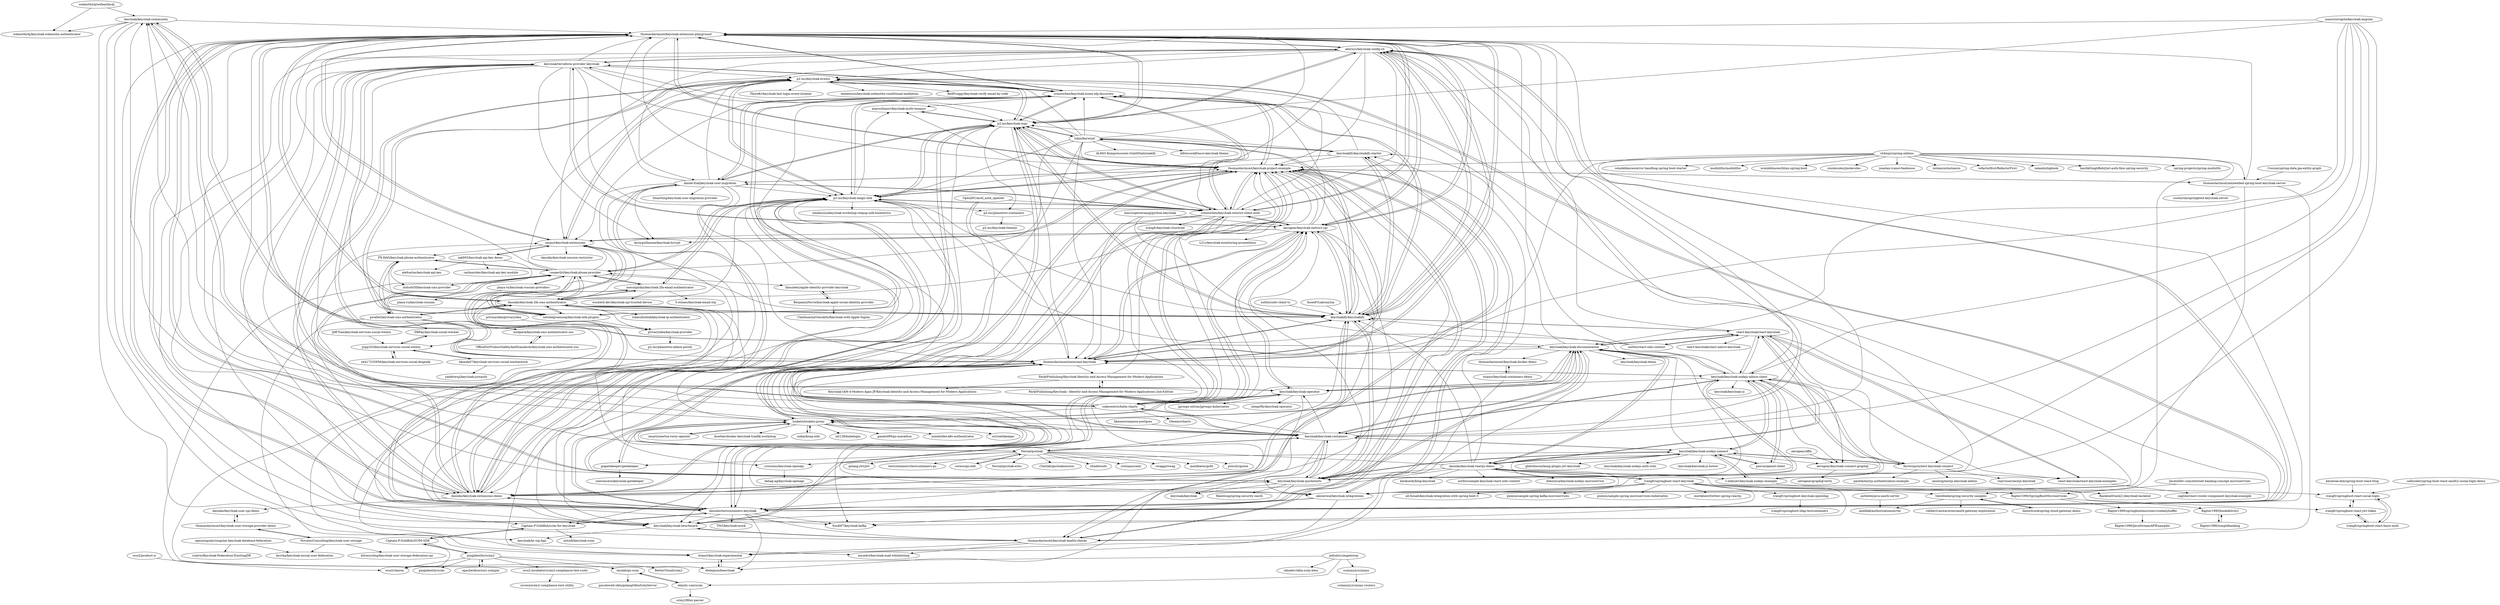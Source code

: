 digraph G {
"webauthn4j/webauthn4j" -> "webauthn4j/keycloak-webauthn-authenticator" ["e"=1]
"webauthn4j/webauthn4j" -> "keycloak/keycloak-community" ["e"=1]
"wso2/product-is" -> "wso2/charon" ["e"=1]
"keycloak/terraform-provider-keycloak" -> "adorsys/keycloak-config-cli"
"keycloak/terraform-provider-keycloak" -> "aerogear/keycloak-metrics-spi"
"keycloak/terraform-provider-keycloak" -> "sventorben/keycloak-home-idp-discovery"
"keycloak/terraform-provider-keycloak" -> "thomasdarimont/keycloak-extension-playground"
"keycloak/terraform-provider-keycloak" -> "keycloak/keycloak-benchmark"
"keycloak/terraform-provider-keycloak" -> "thomasdarimont/keycloak-project-example"
"keycloak/terraform-provider-keycloak" -> "thomasdarimont/awesome-keycloak"
"keycloak/terraform-provider-keycloak" -> "keycloakify/keycloakify"
"keycloak/terraform-provider-keycloak" -> "codecentric/helm-charts"
"keycloak/terraform-provider-keycloak" -> "leroyguillaume/keycloak-bcrypt"
"keycloak/terraform-provider-keycloak" -> "sventorben/keycloak-restrict-client-auth"
"keycloak/terraform-provider-keycloak" -> "dasniko/testcontainers-keycloak"
"keycloak/terraform-provider-keycloak" -> "keycloak/keycloak-operator"
"keycloak/terraform-provider-keycloak" -> "p2-inc/keycloak-orgs"
"keycloak/terraform-provider-keycloak" -> "p2-inc/keycloak-events"
"playa-ru/keycloak-russian-providers" -> "cooperlyt/keycloak-phone-provider"
"playa-ru/keycloak-russian-providers" -> "playa-ru/keycloak-russian"
"codecentric/helm-charts" -> "keycloak/keycloak-operator"
"codecentric/helm-charts" -> "aerogear/keycloak-metrics-spi"
"codecentric/helm-charts" -> "keycloak/terraform-provider-keycloak"
"codecentric/helm-charts" -> "thomasdarimont/keycloak-extension-playground"
"codecentric/helm-charts" -> "thomasdarimont/keycloak-project-example"
"codecentric/helm-charts" -> "keycloak/keycloak-containers"
"codecentric/helm-charts" -> "thomasdarimont/awesome-keycloak"
"codecentric/helm-charts" -> "Oteemo/charts" ["e"=1]
"codecentric/helm-charts" -> "sventorben/keycloak-home-idp-discovery"
"codecentric/helm-charts" -> "keycloak/keycloak-documentation"
"codecentric/helm-charts" -> "adorsys/keycloak-config-cli"
"codecentric/helm-charts" -> "louketo/louketo-proxy"
"benwilcock/spring-cloud-gateway-demo" -> "timtebeek/spring-security-samples" ["e"=1]
"aerogear/keycloak-metrics-spi" -> "thomasdarimont/keycloak-health-checks"
"aerogear/keycloak-metrics-spi" -> "adorsys/keycloak-config-cli"
"aerogear/keycloak-metrics-spi" -> "thomasdarimont/keycloak-extension-playground"
"aerogear/keycloak-metrics-spi" -> "keycloak/terraform-provider-keycloak"
"aerogear/keycloak-metrics-spi" -> "thomasdarimont/awesome-keycloak"
"aerogear/keycloak-metrics-spi" -> "codecentric/helm-charts"
"aerogear/keycloak-metrics-spi" -> "thomasdarimont/keycloak-project-example"
"aerogear/keycloak-metrics-spi" -> "keycloak/keycloak-operator"
"aerogear/keycloak-metrics-spi" -> "leroyguillaume/keycloak-bcrypt"
"aerogear/keycloak-metrics-spi" -> "keycloakify/keycloakify"
"aerogear/keycloak-metrics-spi" -> "dasniko/testcontainers-keycloak"
"aerogear/keycloak-metrics-spi" -> "sventorben/keycloak-home-idp-discovery"
"aerogear/keycloak-metrics-spi" -> "sventorben/keycloak-restrict-client-auth"
"aerogear/keycloak-metrics-spi" -> "L21s/keycloak-monitoring-prometheus"
"aerogear/keycloak-metrics-spi" -> "zonaut/keycloak-extensions"
"marcospereirampj/python-keycloak" -> "keycloakify/keycloakify" ["e"=1]
"marcospereirampj/python-keycloak" -> "thomasdarimont/awesome-keycloak" ["e"=1]
"marcospereirampj/python-keycloak" -> "aerogear/keycloak-metrics-spi" ["e"=1]
"OfficeForProductSafetyAndStandards/keycloak-sms-authenticator-sns" -> "nickpack/keycloak-sms-authenticator-sns"
"ivangfr/springboot-react-keycloak" -> "ivangfr/springboot-react-social-login"
"ivangfr/springboot-react-keycloak" -> "ivangfr/springboot-react-jwt-token"
"ivangfr/springboot-react-keycloak" -> "ivangfr/springboot-keycloak-openldap"
"ivangfr/springboot-react-keycloak" -> "Rapter1990/SpringBootMicroservices"
"ivangfr/springboot-react-keycloak" -> "akoserwal/keycloak-integrations"
"ivangfr/springboot-react-keycloak" -> "timtebeek/spring-security-samples"
"ivangfr/springboot-react-keycloak" -> "ali-bouali/keycloak-integration-with-spring-boot-3"
"ivangfr/springboot-react-keycloak" -> "piomin/sample-spring-kafka-microservices" ["e"=1]
"ivangfr/springboot-react-keycloak" -> "SnuK87/keycloak-kafka"
"ivangfr/springboot-react-keycloak" -> "dasniko/keycloak-reactjs-demo"
"ivangfr/springboot-react-keycloak" -> "piomin/sample-spring-microservices-kubernetes" ["e"=1]
"ivangfr/springboot-react-keycloak" -> "merikbest/twitter-spring-reactjs" ["e"=1]
"ivangfr/springboot-keycloak-openldap" -> "ivangfr/springboot-ldap-testcontainers"
"keycloak/keycloak-community" -> "keycloak/kc-sig-fapi"
"keycloak/keycloak-community" -> "webauthn4j/keycloak-webauthn-authenticator"
"keycloak/keycloak-community" -> "keycloak/keycloak-benchmark"
"keycloak/keycloak-community" -> "thomasdarimont/keycloak-health-checks"
"keycloak/keycloak-community" -> "keycloak/keycloak-documentation"
"keycloak/keycloak-community" -> "keycloak/keycloak-operator"
"keycloak/keycloak-community" -> "thomasdarimont/keycloak-extension-playground"
"ccouzens/keycloak-openapi" -> "dahag-ag/keycloak-openapi"
"elimity-com/scim" -> "imulab/go-scim"
"elimity-com/scim" -> "scim2/filter-parser"
"mauriciovigolo/keycloak-angular" -> "thomasdarimont/awesome-keycloak" ["e"=1]
"mauriciovigolo/keycloak-angular" -> "keycloak/keycloak-quickstarts" ["e"=1]
"mauriciovigolo/keycloak-angular" -> "keycloak/keycloak-documentation" ["e"=1]
"mauriciovigolo/keycloak-angular" -> "ferrerojosh/nest-keycloak-connect" ["e"=1]
"mauriciovigolo/keycloak-angular" -> "keycloak/keycloak-containers" ["e"=1]
"mauriciovigolo/keycloak-angular" -> "thomasdarimont/keycloak-extension-playground" ["e"=1]
"mauriciovigolo/keycloak-angular" -> "keycloak/keycloak-nodejs-admin-client" ["e"=1]
"mauriciovigolo/keycloak-angular" -> "p2-inc/keycloak-orgs" ["e"=1]
"privacyidea/keycloak-provider" -> "p2-inc/phasetwo-admin-portal"
"aerogear/offix" -> "aerogear/keycloak-connect-graphql" ["e"=1]
"callicoder/spring-boot-react-oauth2-social-login-demo" -> "ivangfr/springboot-react-social-login" ["e"=1]
"thomasdarimont/keycloak-extension-playground" -> "thomasdarimont/keycloak-project-example"
"thomasdarimont/keycloak-extension-playground" -> "dasniko/keycloak-extensions-demo"
"thomasdarimont/keycloak-extension-playground" -> "zonaut/keycloak-extensions"
"thomasdarimont/keycloak-extension-playground" -> "thomasdarimont/awesome-keycloak"
"thomasdarimont/keycloak-extension-playground" -> "sventorben/keycloak-restrict-client-auth"
"thomasdarimont/keycloak-extension-playground" -> "p2-inc/keycloak-orgs"
"thomasdarimont/keycloak-extension-playground" -> "dasniko/testcontainers-keycloak"
"thomasdarimont/keycloak-extension-playground" -> "keycloakify/keycloakify"
"thomasdarimont/keycloak-extension-playground" -> "dasniko/keycloak-2fa-sms-authenticator"
"thomasdarimont/keycloak-extension-playground" -> "aerogear/keycloak-metrics-spi"
"thomasdarimont/keycloak-extension-playground" -> "adorsys/keycloak-config-cli"
"thomasdarimont/keycloak-extension-playground" -> "p2-inc/keycloak-magic-link"
"thomasdarimont/keycloak-extension-playground" -> "keycloak/keycloak-quickstarts"
"thomasdarimont/keycloak-extension-playground" -> "keycloak/keycloak-benchmark"
"thomasdarimont/keycloak-extension-playground" -> "sventorben/keycloak-home-idp-discovery"
"Nerzal/gocloak" -> "coreos/go-oidc" ["e"=1]
"Nerzal/gocloak" -> "Nerzal/gocloak-echo"
"Nerzal/gocloak" -> "louketo/louketo-proxy"
"Nerzal/gocloak" -> "Clarilab/gocloaksession"
"Nerzal/gocloak" -> "keycloakify/keycloakify"
"Nerzal/gocloak" -> "zitadel/oidc" ["e"=1]
"Nerzal/gocloak" -> "testcontainers/testcontainers-go" ["e"=1]
"Nerzal/gocloak" -> "keycloak/keycloak-containers"
"Nerzal/gocloak" -> "gogatekeeper/gatekeeper"
"Nerzal/gocloak" -> "crewjam/saml" ["e"=1]
"Nerzal/gocloak" -> "swaggo/swag" ["e"=1]
"Nerzal/gocloak" -> "markbates/goth" ["e"=1]
"Nerzal/gocloak" -> "pressly/goose" ["e"=1]
"Nerzal/gocloak" -> "golang-jwt/jwt" ["e"=1]
"Nerzal/gocloak" -> "keycloak/terraform-provider-keycloak"
"stianst/keycloak-experimental" -> "dteleguin/beercloak"
"keycloak/keycloak-nodejs-admin-client" -> "keycloak/keycloak-nodejs-connect"
"keycloak/keycloak-nodejs-admin-client" -> "v-ladynev/keycloak-nodejs-example"
"keycloak/keycloak-nodejs-admin-client" -> "aerogear/keycloak-connect-graphql"
"keycloak/keycloak-nodejs-admin-client" -> "keycloak/keycloak-documentation"
"keycloak/keycloak-nodejs-admin-client" -> "react-keycloak/react-keycloak"
"keycloak/keycloak-nodejs-admin-client" -> "thomasdarimont/awesome-keycloak"
"keycloak/keycloak-nodejs-admin-client" -> "thomasdarimont/keycloak-extension-playground"
"keycloak/keycloak-nodejs-admin-client" -> "ferrerojosh/nest-keycloak-connect"
"keycloak/keycloak-nodejs-admin-client" -> "keycloak/keycloak-containers"
"keycloak/keycloak-nodejs-admin-client" -> "panva/openid-client" ["e"=1]
"keycloak/keycloak-nodejs-admin-client" -> "keycloak/keycloak-quickstarts"
"keycloak/keycloak-nodejs-admin-client" -> "react-keycloak/react-keycloak-examples"
"keycloak/keycloak-nodejs-admin-client" -> "p2-inc/keycloak-magic-link"
"keycloak/keycloak-nodejs-admin-client" -> "keycloak/keycloak-operator"
"keycloak/keycloak-nodejs-admin-client" -> "keycloak/keycloak-ui"
"ch4mpy/spring-addons" -> "spring-projects/spring-modulith" ["e"=1]
"ch4mpy/spring-addons" -> "dasniko/testcontainers-keycloak"
"ch4mpy/spring-addons" -> "wimdeblauwe/error-handling-spring-boot-starter" ["e"=1]
"ch4mpy/spring-addons" -> "thomasdarimont/keycloak-project-example"
"ch4mpy/spring-addons" -> "moduliths/moduliths" ["e"=1]
"ch4mpy/spring-addons" -> "wimdeblauwe/htmx-spring-boot" ["e"=1]
"ch4mpy/spring-addons" -> "thomasdarimont/embedded-spring-boot-keycloak-server"
"ch4mpy/spring-addons" -> "xmolecules/jmolecules" ["e"=1]
"ch4mpy/spring-addons" -> "jonatan-ivanov/teahouse" ["e"=1]
"ch4mpy/spring-addons" -> "thomasdarimont/awesome-keycloak"
"ch4mpy/spring-addons" -> "instancio/instancio" ["e"=1]
"ch4mpy/spring-addons" -> "timtebeek/spring-security-samples"
"ch4mpy/spring-addons" -> "refactorfirst/RefactorFirst" ["e"=1]
"ch4mpy/spring-addons" -> "zalando/logbook" ["e"=1]
"ch4mpy/spring-addons" -> "hardikSinghBehl/jwt-auth-flow-spring-security" ["e"=1]
"timtebeek/spring-security-samples" -> "benwilcock/spring-cloud-gateway-demo" ["e"=1]
"timtebeek/spring-security-samples" -> "robbertvanwaveren/oauth-gateway-exploration"
"timtebeek/spring-security-samples" -> "andifalk/authorizationserver"
"OpenIDC/mod_auth_openidc" -> "louketo/louketo-proxy" ["e"=1]
"OpenIDC/mod_auth_openidc" -> "thomasdarimont/awesome-keycloak" ["e"=1]
"OpenIDC/mod_auth_openidc" -> "sventorben/keycloak-restrict-client-auth" ["e"=1]
"thomasdarimont/keycloak-user-storage-provider-demo" -> "dasniko/keycloak-user-spi-demo"
"thomasdarimont/keycloak-user-storage-provider-demo" -> "NovatecConsulting/keycloak-user-storage"
"zak905/keycloak-api-key-demo" -> "alefcarlos/keycloak-api-key"
"zak905/keycloak-api-key-demo" -> "carbonrider/keycloak-api-key-module"
"zak905/keycloak-api-key-demo" -> "zonaut/keycloak-extensions"
"zak905/keycloak-api-key-demo" -> "dteleguin/beercloak"
"keumtae-kim/spring-boot-react-blog" -> "ivangfr/springboot-react-social-login" ["e"=1]
"adorsys/keycloak-config-cli" -> "keycloak/terraform-provider-keycloak"
"adorsys/keycloak-config-cli" -> "aerogear/keycloak-metrics-spi"
"adorsys/keycloak-config-cli" -> "thomasdarimont/keycloak-extension-playground"
"adorsys/keycloak-config-cli" -> "dasniko/testcontainers-keycloak"
"adorsys/keycloak-config-cli" -> "thomasdarimont/awesome-keycloak"
"adorsys/keycloak-config-cli" -> "thomasdarimont/keycloak-project-example"
"adorsys/keycloak-config-cli" -> "p2-inc/keycloak-events"
"adorsys/keycloak-config-cli" -> "keycloakify/keycloakify"
"adorsys/keycloak-config-cli" -> "p2-inc/keycloak-orgs"
"adorsys/keycloak-config-cli" -> "p2-inc/keycloak-magic-link"
"adorsys/keycloak-config-cli" -> "sventorben/keycloak-restrict-client-auth"
"adorsys/keycloak-config-cli" -> "zonaut/keycloak-extensions"
"adorsys/keycloak-config-cli" -> "dasniko/keycloak-extensions-demo"
"adorsys/keycloak-config-cli" -> "keycloak/keycloak-benchmark"
"adorsys/keycloak-config-cli" -> "daniel-frak/keycloak-user-migration"
"stianst/keycloak-containers-demo" -> "thomasdarimont/keycloak-docker-demo"
"stianst/keycloak-containers-demo" -> "stianst/keycloak-experimental"
"react-keycloak/react-keycloak" -> "react-keycloak/react-keycloak-examples"
"react-keycloak/react-keycloak" -> "dasniko/keycloak-reactjs-demo"
"react-keycloak/react-keycloak" -> "keycloak/keycloak-documentation"
"react-keycloak/react-keycloak" -> "keycloakify/keycloakify"
"react-keycloak/react-keycloak" -> "react-keycloak/react-native-keycloak"
"react-keycloak/react-keycloak" -> "keycloak/keycloak-nodejs-admin-client"
"react-keycloak/react-keycloak" -> "authts/react-oidc-context" ["e"=1]
"react-keycloak/react-keycloak" -> "aerogear/keycloak-connect-graphql"
"react-keycloak/react-keycloak" -> "ferrerojosh/nest-keycloak-connect"
"react-keycloak/react-keycloak" -> "akoserwal/keycloak-integrations"
"react-keycloak/react-keycloak" -> "thomasdarimont/keycloak-extension-playground"
"thomasdarimont/keycloak-docker-demo" -> "stianst/keycloak-containers-demo"
"aerogear/keycloak-connect-graphql" -> "aerogear/graphql-testx" ["e"=1]
"akoserwal/keycloak-integrations" -> "keycloak/keycloak-benchmark"
"akoserwal/keycloak-integrations" -> "thomasdarimont/keycloak-project-example"
"akoserwal/keycloak-integrations" -> "SnuK87/keycloak-kafka"
"akoserwal/keycloak-integrations" -> "thomasdarimont/keycloak-health-checks"
"apache/directory-scimple" -> "pingidentity/scim2"
"jyqq163/keycloak-services-social-weixin" -> "zh417233956/keycloak-services-social-dingtalk"
"jyqq163/keycloak-services-social-weixin" -> "kkzxak47/keycloak-services-social-wechatwork"
"jyqq163/keycloak-services-social-weixin" -> "DBPay/keycloak-social-wechat"
"FX-HAO/keycloak-phone-authenticator" -> "cooperlyt/keycloak-phone-provider"
"FX-HAO/keycloak-phone-authenticator" -> "mths0x5f/keycloak-sms-provider"
"FX-HAO/keycloak-phone-authenticator" -> "gwallet/keycloak-sms-authenticator"
"keycloak/keycloak-operator" -> "louketo/louketo-proxy"
"keycloak/keycloak-operator" -> "integr8ly/keycloak-operator"
"keycloak/keycloak-operator" -> "codecentric/helm-charts"
"keycloak/keycloak-operator" -> "aerogear/keycloak-metrics-spi"
"keycloak/keycloak-operator" -> "thomasdarimont/keycloak-health-checks"
"keycloak/keycloak-operator" -> "keycloak/keycloak-community"
"keycloak/keycloak-operator" -> "jgroups-extras/jgroups-kubernetes"
"keycloak/keycloak-operator" -> "keycloak/keycloak-documentation"
"keycloak/keycloak-containers" -> "keycloak/keycloak-quickstarts"
"keycloak/keycloak-containers" -> "keycloak/keycloak-documentation"
"keycloak/keycloak-containers" -> "thomasdarimont/awesome-keycloak"
"keycloak/keycloak-containers" -> "louketo/louketo-proxy"
"keycloak/keycloak-containers" -> "keycloak/keycloak-nodejs-connect"
"keycloak/keycloak-containers" -> "thomasdarimont/keycloak-extension-playground"
"keycloak/keycloak-containers" -> "keycloak/keycloak-nodejs-admin-client"
"keycloak/keycloak-containers" -> "codecentric/helm-charts"
"keycloak/keycloak-containers" -> "aerogear/keycloak-metrics-spi"
"keycloak/keycloak-containers" -> "keycloak/keycloak-community"
"keycloak/keycloak-containers" -> "keycloak/keycloak" ["e"=1]
"keycloak/keycloak-containers" -> "adorsys/keycloak-config-cli"
"keycloak/keycloak-containers" -> "akoserwal/keycloak-integrations"
"keycloak/keycloak-containers" -> "keycloak/keycloak-operator"
"keycloak/keycloak-containers" -> "Nerzal/gocloak"
"InseeFrLab/onyxia" -> "keycloakify/keycloakify" ["e"=1]
"privacyidea/privacyidea" -> "privacyidea/keycloak-provider" ["e"=1]
"Captain-P-Goldfish/SCIM-SDK" -> "pingidentity/scim2"
"Captain-P-Goldfish/SCIM-SDK" -> "Captain-P-Goldfish/scim-for-keycloak"
"Captain-P-Goldfish/SCIM-SDK" -> "wso2/charon"
"ivangfr/springboot-react-jwt-token" -> "ivangfr/springboot-react-social-login"
"ivangfr/springboot-react-jwt-token" -> "ivangfr/springboot-react-basic-auth"
"daniel-frak/keycloak-user-migration" -> "dasniko/keycloak-extensions-demo"
"daniel-frak/keycloak-user-migration" -> "sventorben/keycloak-home-idp-discovery"
"daniel-frak/keycloak-user-migration" -> "thomasdarimont/keycloak-project-example"
"daniel-frak/keycloak-user-migration" -> "thomasdarimont/keycloak-extension-playground"
"daniel-frak/keycloak-user-migration" -> "p2-inc/keycloak-orgs"
"daniel-frak/keycloak-user-migration" -> "p2-inc/keycloak-magic-link"
"daniel-frak/keycloak-user-migration" -> "leroyguillaume/keycloak-bcrypt"
"daniel-frak/keycloak-user-migration" -> "dasniko/testcontainers-keycloak"
"daniel-frak/keycloak-user-migration" -> "p2-inc/keycloak-events"
"daniel-frak/keycloak-user-migration" -> "sventorben/keycloak-restrict-client-auth"
"daniel-frak/keycloak-user-migration" -> "zonaut/keycloak-extensions"
"daniel-frak/keycloak-user-migration" -> "thomasdarimont/awesome-keycloak"
"daniel-frak/keycloak-user-migration" -> "Smartling/keycloak-user-migration-provider"
"daniel-frak/keycloak-user-migration" -> "stianst/keycloak-experimental"
"ferrerojosh/nest-keycloak-connect" -> "keycloak/keycloak-nodejs-connect"
"ferrerojosh/nest-keycloak-connect" -> "anonrig/nestjs-keycloak-admin" ["e"=1]
"ferrerojosh/nest-keycloak-connect" -> "clayrisser/nestjs-keycloak"
"ferrerojosh/nest-keycloak-connect" -> "paztek/nestjs-authentication-example"
"ferrerojosh/nest-keycloak-connect" -> "keycloak/keycloak-nodejs-admin-client"
"keycloak/keycloak-nodejs-connect" -> "keycloak/keycloak-nodejs-admin-client"
"keycloak/keycloak-nodejs-connect" -> "v-ladynev/keycloak-nodejs-example"
"keycloak/keycloak-nodejs-connect" -> "ferrerojosh/nest-keycloak-connect"
"keycloak/keycloak-nodejs-connect" -> "aerogear/keycloak-connect-graphql"
"keycloak/keycloak-nodejs-connect" -> "keycloak/keycloak-quickstarts"
"keycloak/keycloak-nodejs-connect" -> "keycloak/keycloak-containers"
"keycloak/keycloak-nodejs-connect" -> "panva/openid-client" ["e"=1]
"keycloak/keycloak-nodejs-connect" -> "keycloak/keycloak-benchmark"
"keycloak/keycloak-nodejs-connect" -> "dasniko/keycloak-reactjs-demo"
"keycloak/keycloak-nodejs-connect" -> "ccouzens/keycloak-openapi"
"keycloak/keycloak-nodejs-connect" -> "gbbirkisson/kong-plugin-jwt-keycloak" ["e"=1]
"keycloak/keycloak-nodejs-connect" -> "keycloak/keycloak-nodejs-auth-utils"
"keycloak/keycloak-nodejs-connect" -> "keycloak/keycloak-js-bower"
"keycloak/keycloak-nodejs-connect" -> "keycloak/keycloak-documentation"
"thomasdarimont/embedded-spring-boot-keycloak-server" -> "thomasdarimont/keycloak-project-example"
"thomasdarimont/embedded-spring-boot-keycloak-server" -> "thomasdarimont/keycloak-health-checks"
"thomasdarimont/embedded-spring-boot-keycloak-server" -> "akoserwal/keycloak-integrations"
"thomasdarimont/embedded-spring-boot-keycloak-server" -> "thomasdarimont/keycloak-extension-playground"
"thomasdarimont/embedded-spring-boot-keycloak-server" -> "suchorski/springboot-keycloak-server"
"ivangfr/springboot-react-social-login" -> "ivangfr/springboot-react-jwt-token"
"ivangfr/springboot-react-social-login" -> "ivangfr/springboot-react-basic-auth"
"PacktPublishing/Keycloak-Identity-and-Access-Management-for-Modern-Applications" -> "PacktPublishing/Keycloak---Identity-and-Access-Management-for-Modern-Applications-2nd-Edition"
"PacktPublishing/Keycloak-Identity-and-Access-Management-for-Modern-Applications" -> "Keycloak-IAM-4-Modern-Apps-JP/Keycloak-Identity-and-Access-Management-for-Modern-Applications"
"PacktPublishing/Keycloak-Identity-and-Access-Management-for-Modern-Applications" -> "thomasdarimont/keycloak-project-example"
"dasniko/testcontainers-keycloak" -> "thomasdarimont/keycloak-project-example"
"dasniko/testcontainers-keycloak" -> "thomasdarimont/keycloak-extension-playground"
"dasniko/testcontainers-keycloak" -> "Captain-P-Goldfish/scim-for-keycloak"
"dasniko/testcontainers-keycloak" -> "keycloak/keycloak-benchmark"
"dasniko/testcontainers-keycloak" -> "dasniko/keycloak-extensions-demo"
"dasniko/testcontainers-keycloak" -> "zonaut/keycloak-extensions"
"dasniko/testcontainers-keycloak" -> "p2-inc/keycloak-events"
"dasniko/testcontainers-keycloak" -> "adorsys/keycloak-config-cli"
"dasniko/testcontainers-keycloak" -> "TNG/keycloak-mock" ["e"=1]
"dasniko/testcontainers-keycloak" -> "p2-inc/keycloak-orgs"
"dasniko/testcontainers-keycloak" -> "thomasdarimont/keycloak-health-checks"
"dasniko/testcontainers-keycloak" -> "SnuK87/keycloak-kafka"
"dasniko/testcontainers-keycloak" -> "sventorben/keycloak-restrict-client-auth"
"dasniko/testcontainers-keycloak" -> "p2-inc/keycloak-magic-link"
"dasniko/testcontainers-keycloak" -> "dteleguin/beercloak"
"ivangfr/springboot-react-basic-auth" -> "ivangfr/springboot-react-social-login"
"ivangfr/springboot-react-basic-auth" -> "ivangfr/springboot-react-jwt-token"
"react-keycloak/react-keycloak-examples" -> "react-keycloak/react-keycloak"
"react-keycloak/react-keycloak-examples" -> "cagline/react-router-component-keycloak-example"
"Jeff-Tian/keycloak-services-social-weixin" -> "jyqq163/keycloak-services-social-weixin"
"BenjaminFavre/keycloak-apple-social-identity-provider" -> "klausbetz/apple-identity-provider-keycloak"
"BenjaminFavre/keycloak-apple-social-identity-provider" -> "ChathuminaVimukthi/Keycloak-with-Apple-Signin"
"zonaut/keycloak-extensions" -> "thomasdarimont/keycloak-extension-playground"
"zonaut/keycloak-extensions" -> "dasniko/keycloak-session-restrictor"
"zonaut/keycloak-extensions" -> "zak905/keycloak-api-key-demo"
"zonaut/keycloak-extensions" -> "p2-inc/keycloak-events"
"zonaut/keycloak-extensions" -> "dteleguin/beercloak"
"zonaut/keycloak-extensions" -> "FX-HAO/keycloak-phone-authenticator"
"zonaut/keycloak-extensions" -> "dasniko/testcontainers-keycloak"
"zonaut/keycloak-extensions" -> "thomasdarimont/keycloak-project-example"
"kkzxak47/keycloak-services-social-wechatwork" -> "jyqq163/keycloak-services-social-weixin"
"kkzxak47/keycloak-services-social-wechatwork" -> "yanfeiwuji/keycloak-justauth"
"NovatecConsulting/keycloak-user-storage" -> "bitrecycling/keycloak-user-storage-federation-spi"
"NovatecConsulting/keycloak-user-storage" -> "kyrcha/keycloak-mysql-user-federation"
"NovatecConsulting/keycloak-user-storage" -> "thomasdarimont/keycloak-user-storage-provider-demo"
"zh417233956/keycloak-services-social-dingtalk" -> "jyqq163/keycloak-services-social-weixin"
"DBPay/keycloak-social-wechat" -> "jyqq163/keycloak-services-social-weixin"
"coreos/go-oidc" -> "Nerzal/gocloak" ["e"=1]
"opensingular/singular-keycloak-database-federation" -> "kyrcha/keycloak-mysql-user-federation"
"opensingular/singular-keycloak-database-federation" -> "rsatrio/Keycloak-Federation-ExistingDB"
"keycloakify/keycloakify" -> "lukin/keywind"
"keycloakify/keycloakify" -> "keycloakify/keycloakify-starter"
"keycloakify/keycloakify" -> "thomasdarimont/keycloak-extension-playground"
"keycloakify/keycloakify" -> "thomasdarimont/awesome-keycloak"
"keycloakify/keycloakify" -> "p2-inc/keycloak-orgs"
"keycloakify/keycloakify" -> "p2-inc/keycloak-magic-link"
"keycloakify/keycloakify" -> "dasniko/keycloak-extensions-demo"
"keycloakify/keycloakify" -> "thomasdarimont/keycloak-project-example"
"keycloakify/keycloakify" -> "sventorben/keycloak-home-idp-discovery"
"keycloakify/keycloakify" -> "react-keycloak/react-keycloak"
"keycloakify/keycloakify" -> "aerogear/keycloak-metrics-spi"
"keycloakify/keycloakify" -> "keycloak/keycloak-quickstarts"
"keycloakify/keycloakify" -> "adorsys/keycloak-config-cli"
"keycloakify/keycloakify" -> "dasniko/keycloak-2fa-sms-authenticator"
"keycloakify/keycloakify" -> "cooperlyt/keycloak-phone-provider"
"pingidentity/scim2" -> "Captain-P-Goldfish/SCIM-SDK"
"pingidentity/scim2" -> "apache/directory-scimple"
"pingidentity/scim2" -> "BetterCloud/scim2"
"pingidentity/scim2" -> "wso2/charon"
"pingidentity/scim2" -> "pingidentity/scim"
"pingidentity/scim2" -> "wso2-incubator/scim2-compliance-test-suite"
"pingidentity/scim2" -> "imulab/go-scim"
"gogatekeeper/gatekeeper" -> "louketo/louketo-proxy"
"gogatekeeper/gatekeeper" -> "oneconcern/keycloak-gatekeeper"
"authts/react-oidc-context" -> "keycloakify/keycloakify" ["e"=1]
"authts/react-oidc-context" -> "react-keycloak/react-keycloak" ["e"=1]
"authts/react-oidc-context" -> "keycloakify/keycloakify-starter" ["e"=1]
"authts/oidc-client-ts" -> "keycloakify/keycloakify" ["e"=1]
"zmartzone/lua-resty-openidc" -> "louketo/louketo-proxy" ["e"=1]
"cooperlyt/keycloak-phone-provider" -> "FX-HAO/keycloak-phone-authenticator"
"cooperlyt/keycloak-phone-provider" -> "dasniko/keycloak-2fa-sms-authenticator"
"cooperlyt/keycloak-phone-provider" -> "dasniko/keycloak-extensions-demo"
"cooperlyt/keycloak-phone-provider" -> "netzbegruenung/keycloak-mfa-plugins"
"cooperlyt/keycloak-phone-provider" -> "gwallet/keycloak-sms-authenticator"
"cooperlyt/keycloak-phone-provider" -> "p2-inc/keycloak-magic-link"
"cooperlyt/keycloak-phone-provider" -> "mesutpiskin/keycloak-2fa-email-authenticator"
"cooperlyt/keycloak-phone-provider" -> "p2-inc/keycloak-events"
"cooperlyt/keycloak-phone-provider" -> "playa-ru/keycloak-russian-providers"
"cooperlyt/keycloak-phone-provider" -> "thomasdarimont/keycloak-extension-playground"
"cooperlyt/keycloak-phone-provider" -> "zonaut/keycloak-extensions"
"cooperlyt/keycloak-phone-provider" -> "klausbetz/apple-identity-provider-keycloak"
"cooperlyt/keycloak-phone-provider" -> "mths0x5f/keycloak-sms-provider"
"dasniko/keycloak-2fa-sms-authenticator" -> "cooperlyt/keycloak-phone-provider"
"dasniko/keycloak-2fa-sms-authenticator" -> "mesutpiskin/keycloak-2fa-email-authenticator"
"dasniko/keycloak-2fa-sms-authenticator" -> "dasniko/keycloak-extensions-demo"
"dasniko/keycloak-2fa-sms-authenticator" -> "gwallet/keycloak-sms-authenticator"
"dasniko/keycloak-2fa-sms-authenticator" -> "FX-HAO/keycloak-phone-authenticator"
"dasniko/keycloak-2fa-sms-authenticator" -> "netzbegruenung/keycloak-mfa-plugins"
"dasniko/keycloak-2fa-sms-authenticator" -> "thomasdarimont/keycloak-extension-playground"
"dasniko/keycloak-2fa-sms-authenticator" -> "lukaszbudnik/keycloak-ip-authenticator"
"dasniko/keycloak-2fa-sms-authenticator" -> "p2-inc/keycloak-magic-link"
"dasniko/keycloak-2fa-sms-authenticator" -> "thomasdarimont/keycloak-project-example"
"dasniko/keycloak-2fa-sms-authenticator" -> "privacyidea/keycloak-provider"
"dasniko/keycloak-2fa-sms-authenticator" -> "dasniko/testcontainers-keycloak"
"dasniko/keycloak-2fa-sms-authenticator" -> "ccouzens/keycloak-openapi"
"dasniko/keycloak-2fa-sms-authenticator" -> "SnuK87/keycloak-kafka"
"dasniko/keycloak-2fa-sms-authenticator" -> "keycloakify/keycloakify"
"lukin/keywind" -> "keycloakify/keycloakify"
"lukin/keywind" -> "p2-inc/keycloak-orgs"
"lukin/keywind" -> "keycloakify/keycloakify-starter"
"lukin/keywind" -> "p2-inc/keycloak-magic-link"
"lukin/keywind" -> "sventorben/keycloak-restrict-client-auth"
"lukin/keywind" -> "sventorben/keycloak-home-idp-discovery"
"lukin/keywind" -> "thomasdarimont/awesome-keycloak"
"lukin/keywind" -> "Alfresco/alfresco-keycloak-theme"
"lukin/keywind" -> "dasniko/keycloak-extensions-demo"
"lukin/keywind" -> "thomasdarimont/keycloak-project-example"
"lukin/keywind" -> "p2-inc/keycloak-events"
"lukin/keywind" -> "keycloak/terraform-provider-keycloak"
"lukin/keywind" -> "ALMiG-Kompressoren-GmbH/tailcloakify"
"lukin/keywind" -> "thomasdarimont/keycloak-extension-playground"
"lukin/keywind" -> "cooperlyt/keycloak-phone-provider"
"sventorben/keycloak-restrict-client-auth" -> "sventorben/keycloak-home-idp-discovery"
"sventorben/keycloak-restrict-client-auth" -> "p2-inc/keycloak-orgs"
"sventorben/keycloak-restrict-client-auth" -> "thomasdarimont/keycloak-extension-playground"
"sventorben/keycloak-restrict-client-auth" -> "thomasdarimont/keycloak-project-example"
"sventorben/keycloak-restrict-client-auth" -> "p2-inc/keycloak-magic-link"
"sventorben/keycloak-restrict-client-auth" -> "Captain-P-Goldfish/scim-for-keycloak"
"sventorben/keycloak-restrict-client-auth" -> "akoserwal/keycloak-integrations"
"sventorben/keycloak-restrict-client-auth" -> "dasniko/testcontainers-keycloak"
"sventorben/keycloak-restrict-client-auth" -> "SnuK87/keycloak-kafka"
"sventorben/keycloak-restrict-client-auth" -> "anarsultanov/keycloak-multi-tenancy"
"sventorben/keycloak-restrict-client-auth" -> "ivangfr/keycloak-clustered"
"sventorben/keycloak-restrict-client-auth" -> "p2-inc/keycloak-events"
"sventorben/keycloak-restrict-client-auth" -> "keycloak/keycloak-benchmark"
"sventorben/keycloak-restrict-client-auth" -> "daniel-frak/keycloak-user-migration"
"sventorben/keycloak-restrict-client-auth" -> "aerogear/keycloak-metrics-spi"
"JavatoDev-com/internet-banking-concept-microservices" -> "Rapter1990/SpringBootMicroservices" ["e"=1]
"thomasdarimont/keycloak-project-example" -> "thomasdarimont/keycloak-extension-playground"
"thomasdarimont/keycloak-project-example" -> "dasniko/testcontainers-keycloak"
"thomasdarimont/keycloak-project-example" -> "keycloak/keycloak-benchmark"
"thomasdarimont/keycloak-project-example" -> "thomasdarimont/awesome-keycloak"
"thomasdarimont/keycloak-project-example" -> "dasniko/keycloak-extensions-demo"
"thomasdarimont/keycloak-project-example" -> "thomasdarimont/embedded-spring-boot-keycloak-server"
"thomasdarimont/keycloak-project-example" -> "thomasdarimont/keycloak-health-checks"
"thomasdarimont/keycloak-project-example" -> "akoserwal/keycloak-integrations"
"thomasdarimont/keycloak-project-example" -> "dteleguin/beercloak"
"thomasdarimont/keycloak-project-example" -> "sventorben/keycloak-home-idp-discovery"
"thomasdarimont/keycloak-project-example" -> "sventorben/keycloak-restrict-client-auth"
"thomasdarimont/keycloak-project-example" -> "daniel-frak/keycloak-user-migration"
"thomasdarimont/keycloak-project-example" -> "p2-inc/keycloak-magic-link"
"thomasdarimont/keycloak-project-example" -> "p2-inc/keycloak-orgs"
"thomasdarimont/keycloak-project-example" -> "zonaut/keycloak-extensions"
"keycloak/keycloak-benchmark" -> "thomasdarimont/keycloak-project-example"
"keycloak/keycloak-benchmark" -> "keycloak/kc-sig-fapi"
"keycloak/keycloak-benchmark" -> "thomasdarimont/keycloak-health-checks"
"Captain-P-Goldfish/scim-for-keycloak" -> "Captain-P-Goldfish/SCIM-SDK"
"Captain-P-Goldfish/scim-for-keycloak" -> "mitodl/keycloak-scim"
"Captain-P-Goldfish/scim-for-keycloak" -> "dasniko/testcontainers-keycloak"
"p2-inc/keycloak-events" -> "p2-inc/keycloak-orgs"
"p2-inc/keycloak-events" -> "p2-inc/keycloak-magic-link"
"p2-inc/keycloak-events" -> "sventorben/keycloak-home-idp-discovery"
"p2-inc/keycloak-events" -> "dasniko/keycloak-extensions-demo"
"p2-inc/keycloak-events" -> "ThoreKr/keycloak-last-login-event-listener"
"p2-inc/keycloak-events" -> "zonaut/keycloak-extensions"
"p2-inc/keycloak-events" -> "embesozzi/keycloak-webauthn-conditional-mediation"
"p2-inc/keycloak-events" -> "netzbegruenung/keycloak-mfa-plugins"
"p2-inc/keycloak-events" -> "dasniko/testcontainers-keycloak"
"p2-inc/keycloak-events" -> "RedFroggy/keycloak-verify-email-by-code"
"klausbetz/apple-identity-provider-keycloak" -> "BenjaminFavre/keycloak-apple-social-identity-provider"
"klausbetz/apple-identity-provider-keycloak" -> "p2-inc/keycloak-magic-link"
"louketo/louketo-proxy" -> "keycloak/keycloak-operator"
"louketo/louketo-proxy" -> "keycloak/keycloak-containers"
"louketo/louketo-proxy" -> "zmartzone/lua-resty-openidc" ["e"=1]
"louketo/louketo-proxy" -> "gogatekeeper/gatekeeper"
"louketo/louketo-proxy" -> "ibuetler/docker-keycloak-traefik-workshop" ["e"=1]
"louketo/louketo-proxy" -> "thomasdarimont/awesome-keycloak"
"louketo/louketo-proxy" -> "nokia/kong-oidc" ["e"=1]
"louketo/louketo-proxy" -> "keycloak/keycloak-documentation"
"louketo/louketo-proxy" -> "Nerzal/gocloak"
"louketo/louketo-proxy" -> "thomasdarimont/keycloak-extension-playground"
"louketo/louketo-proxy" -> "keycloak/keycloak-community"
"louketo/louketo-proxy" -> "int128/kubelogin" ["e"=1]
"louketo/louketo-proxy" -> "gambol99/go-marathon" ["e"=1]
"louketo/louketo-proxy" -> "mintel/dex-k8s-authenticator" ["e"=1]
"louketo/louketo-proxy" -> "ory/oathkeeper" ["e"=1]
"p2-inc/keycloak-magic-link" -> "p2-inc/keycloak-events"
"p2-inc/keycloak-magic-link" -> "sventorben/keycloak-home-idp-discovery"
"p2-inc/keycloak-magic-link" -> "p2-inc/keycloak-orgs"
"p2-inc/keycloak-magic-link" -> "dasniko/keycloak-extensions-demo"
"p2-inc/keycloak-magic-link" -> "p2-inc/phasetwo-containers"
"p2-inc/keycloak-magic-link" -> "netzbegruenung/keycloak-mfa-plugins"
"p2-inc/keycloak-magic-link" -> "mesutpiskin/keycloak-2fa-email-authenticator"
"p2-inc/keycloak-magic-link" -> "micedre/keycloak-mail-whitelisting"
"p2-inc/keycloak-magic-link" -> "cooperlyt/keycloak-phone-provider"
"p2-inc/keycloak-magic-link" -> "stianst/keycloak-experimental"
"p2-inc/keycloak-magic-link" -> "sventorben/keycloak-restrict-client-auth"
"p2-inc/keycloak-magic-link" -> "anarsultanov/keycloak-multi-tenancy"
"p2-inc/keycloak-magic-link" -> "keycloak/keycloak-benchmark"
"p2-inc/keycloak-magic-link" -> "embesozzi/keycloak-workshop-stepup-mfa-biometrics"
"p2-inc/keycloak-magic-link" -> "thomasdarimont/keycloak-project-example"
"authlete/java-oauth-server" -> "andifalk/authorizationserver" ["e"=1]
"dasniko/keycloak-extensions-demo" -> "thomasdarimont/keycloak-extension-playground"
"dasniko/keycloak-extensions-demo" -> "dasniko/keycloak-2fa-sms-authenticator"
"dasniko/keycloak-extensions-demo" -> "cooperlyt/keycloak-phone-provider"
"dasniko/keycloak-extensions-demo" -> "thomasdarimont/keycloak-project-example"
"dasniko/keycloak-extensions-demo" -> "p2-inc/keycloak-magic-link"
"dasniko/keycloak-extensions-demo" -> "p2-inc/keycloak-events"
"dasniko/keycloak-extensions-demo" -> "daniel-frak/keycloak-user-migration"
"dasniko/keycloak-extensions-demo" -> "dasniko/testcontainers-keycloak"
"dasniko/keycloak-extensions-demo" -> "dasniko/keycloak-user-spi-demo"
"dasniko/keycloak-extensions-demo" -> "keycloakify/keycloakify"
"dasniko/keycloak-extensions-demo" -> "zonaut/keycloak-extensions"
"dasniko/keycloak-extensions-demo" -> "sventorben/keycloak-home-idp-discovery"
"dasniko/keycloak-extensions-demo" -> "keycloak/keycloak-quickstarts"
"dasniko/keycloak-extensions-demo" -> "keycloakify/keycloakify-starter"
"dasniko/keycloak-extensions-demo" -> "p2-inc/keycloak-orgs"
"sventorben/keycloak-home-idp-discovery" -> "p2-inc/keycloak-orgs"
"sventorben/keycloak-home-idp-discovery" -> "p2-inc/keycloak-magic-link"
"sventorben/keycloak-home-idp-discovery" -> "p2-inc/keycloak-events"
"sventorben/keycloak-home-idp-discovery" -> "sventorben/keycloak-restrict-client-auth"
"sventorben/keycloak-home-idp-discovery" -> "daniel-frak/keycloak-user-migration"
"sventorben/keycloak-home-idp-discovery" -> "anarsultanov/keycloak-multi-tenancy"
"sventorben/keycloak-home-idp-discovery" -> "thomasdarimont/keycloak-project-example"
"sventorben/keycloak-home-idp-discovery" -> "thomasdarimont/keycloak-extension-playground"
"sventorben/keycloak-home-idp-discovery" -> "dasniko/keycloak-extensions-demo"
"sventorben/keycloak-home-idp-discovery" -> "Captain-P-Goldfish/scim-for-keycloak"
"sventorben/keycloak-home-idp-discovery" -> "keycloakify/keycloakify"
"sventorben/keycloak-home-idp-discovery" -> "keycloak/terraform-provider-keycloak"
"sventorben/keycloak-home-idp-discovery" -> "dasniko/testcontainers-keycloak"
"p2-inc/keycloak-orgs" -> "anarsultanov/keycloak-multi-tenancy"
"p2-inc/keycloak-orgs" -> "sventorben/keycloak-home-idp-discovery"
"p2-inc/keycloak-orgs" -> "p2-inc/keycloak-events"
"p2-inc/keycloak-orgs" -> "p2-inc/keycloak-magic-link"
"p2-inc/keycloak-orgs" -> "p2-inc/phasetwo-containers"
"p2-inc/keycloak-orgs" -> "sventorben/keycloak-restrict-client-auth"
"p2-inc/keycloak-orgs" -> "thomasdarimont/keycloak-extension-playground"
"p2-inc/keycloak-orgs" -> "keycloakify/keycloakify"
"p2-inc/keycloak-orgs" -> "thomasdarimont/keycloak-project-example"
"p2-inc/keycloak-orgs" -> "dasniko/testcontainers-keycloak"
"p2-inc/keycloak-orgs" -> "lukin/keywind"
"p2-inc/keycloak-orgs" -> "daniel-frak/keycloak-user-migration"
"p2-inc/keycloak-orgs" -> "dasniko/keycloak-extensions-demo"
"p2-inc/keycloak-orgs" -> "keycloak/keycloak-benchmark"
"p2-inc/keycloak-orgs" -> "adorsys/keycloak-config-cli"
"scimmyjs/scimmy" -> "scimmyjs/scimmy-routers"
"Rapter1990/SpringBootMicroservices" -> "Rapter1990/springbootmicroservicedailybuffer"
"Rapter1990/SpringBootMicroservices" -> "Rapter1990/bookdelivery"
"keycloakify/keycloakify-starter" -> "keycloakify/keycloakify"
"keycloakify/keycloakify-starter" -> "p2-inc/keycloak-magic-link"
"keycloakify/keycloakify-starter" -> "lukin/keywind"
"keycloakify/keycloakify-starter" -> "dasniko/keycloak-extensions-demo"
"keycloakify/keycloakify-starter" -> "p2-inc/keycloak-events"
"keycloakify/keycloakify-starter" -> "p2-inc/keycloak-orgs"
"keycloakify/keycloakify-starter" -> "thomasdarimont/keycloak-project-example"
"mesutpiskin/keycloak-2fa-email-authenticator" -> "netzbegruenung/keycloak-mfa-plugins"
"mesutpiskin/keycloak-2fa-email-authenticator" -> "dasniko/keycloak-2fa-sms-authenticator"
"mesutpiskin/keycloak-2fa-email-authenticator" -> "p2-inc/keycloak-magic-link"
"mesutpiskin/keycloak-2fa-email-authenticator" -> "5-stones/keycloak-email-otp"
"mesutpiskin/keycloak-2fa-email-authenticator" -> "wouterh-dev/keycloak-spi-trusted-device"
"mesutpiskin/keycloak-2fa-email-authenticator" -> "cooperlyt/keycloak-phone-provider"
"anarsultanov/keycloak-multi-tenancy" -> "p2-inc/keycloak-orgs"
"p2-inc/phasetwo-containers" -> "p2-inc/keycloak-themes"
"Rapter1990/springbootmicroservicedailybuffer" -> "Rapter1990/JavaStreamAPIExamples"
"netzbegruenung/keycloak-mfa-plugins" -> "mesutpiskin/keycloak-2fa-email-authenticator"
"netzbegruenung/keycloak-mfa-plugins" -> "cooperlyt/keycloak-phone-provider"
"netzbegruenung/keycloak-mfa-plugins" -> "dasniko/keycloak-2fa-sms-authenticator"
"netzbegruenung/keycloak-mfa-plugins" -> "p2-inc/keycloak-magic-link"
"netzbegruenung/keycloak-mfa-plugins" -> "privacyidea/keycloak-provider"
"netzbegruenung/keycloak-mfa-plugins" -> "p2-inc/keycloak-events"
"PacktPublishing/Keycloak---Identity-and-Access-Management-for-Modern-Applications-2nd-Edition" -> "PacktPublishing/Keycloak-Identity-and-Access-Management-for-Modern-Applications"
"thomasdarimont/awesome-keycloak" -> "thomasdarimont/keycloak-extension-playground"
"thomasdarimont/awesome-keycloak" -> "thomasdarimont/keycloak-project-example"
"thomasdarimont/awesome-keycloak" -> "keycloak/keycloak-quickstarts"
"thomasdarimont/awesome-keycloak" -> "keycloakify/keycloakify"
"thomasdarimont/awesome-keycloak" -> "aerogear/keycloak-metrics-spi"
"thomasdarimont/awesome-keycloak" -> "adorsys/keycloak-config-cli"
"thomasdarimont/awesome-keycloak" -> "keycloak/keycloak-containers"
"thomasdarimont/awesome-keycloak" -> "dasniko/testcontainers-keycloak"
"thomasdarimont/awesome-keycloak" -> "keycloak/keycloak-nodejs-admin-client"
"thomasdarimont/awesome-keycloak" -> "p2-inc/keycloak-orgs"
"thomasdarimont/awesome-keycloak" -> "louketo/louketo-proxy"
"thomasdarimont/awesome-keycloak" -> "PacktPublishing/Keycloak-Identity-and-Access-Management-for-Modern-Applications"
"thomasdarimont/awesome-keycloak" -> "keycloak/terraform-provider-keycloak"
"thomasdarimont/awesome-keycloak" -> "zonaut/keycloak-extensions"
"thomasdarimont/awesome-keycloak" -> "akoserwal/keycloak-integrations"
"panva/openid-client" -> "keycloak/keycloak-nodejs-connect" ["e"=1]
"panva/openid-client" -> "keycloak/keycloak-nodejs-admin-client" ["e"=1]
"Rapter1990/bookdelivery" -> "Rapter1990/simplebanking"
"Cosium/spring-data-jpa-entity-graph" -> "thomasdarimont/embedded-spring-boot-keycloak-server" ["e"=1]
"keycloak/keycloak-quickstarts" -> "thomasdarimont/awesome-keycloak"
"keycloak/keycloak-quickstarts" -> "keycloak/keycloak-containers"
"keycloak/keycloak-quickstarts" -> "thomasdarimont/keycloak-extension-playground"
"keycloak/keycloak-quickstarts" -> "keycloak/keycloak-nodejs-connect"
"keycloak/keycloak-quickstarts" -> "dasniko/keycloak-extensions-demo"
"keycloak/keycloak-quickstarts" -> "keycloak/keycloak-documentation"
"keycloak/keycloak-quickstarts" -> "keycloak/keycloak" ["e"=1]
"keycloak/keycloak-quickstarts" -> "keycloakify/keycloakify"
"keycloak/keycloak-quickstarts" -> "thomasdarimont/keycloak-project-example"
"keycloak/keycloak-quickstarts" -> "keycloak/keycloak-nodejs-admin-client"
"keycloak/keycloak-quickstarts" -> "dasniko/testcontainers-keycloak"
"keycloak/keycloak-quickstarts" -> "aerogear/keycloak-metrics-spi"
"keycloak/keycloak-quickstarts" -> "Baeldung/spring-security-oauth" ["e"=1]
"keycloak/keycloak-quickstarts" -> "adorsys/keycloak-config-cli"
"keycloak/keycloak-quickstarts" -> "keycloak/keycloak-community"
"dteleguin/beercloak" -> "stianst/keycloak-experimental"
"khezen/compose-postgres" -> "keycloak/keycloak-containers" ["e"=1]
"dasniko/keycloak-reactjs-demo" -> "react-keycloak/react-keycloak"
"dasniko/keycloak-reactjs-demo" -> "react-keycloak/react-keycloak-examples"
"dasniko/keycloak-reactjs-demo" -> "keycloak/keycloak-documentation"
"dasniko/keycloak-reactjs-demo" -> "akoserwal/keycloak-integrations"
"dasniko/keycloak-reactjs-demo" -> "keycloakify/keycloakify"
"dasniko/keycloak-reactjs-demo" -> "keycloak/keycloak-nodejs-connect"
"dasniko/keycloak-reactjs-demo" -> "authts/sample-keycloak-react-oidc-context" ["e"=1]
"dasniko/keycloak-reactjs-demo" -> "ivangfr/springboot-react-keycloak"
"dasniko/keycloak-reactjs-demo" -> "v-ladynev/keycloak-nodejs-example"
"dasniko/keycloak-reactjs-demo" -> "dasniko/keycloak-extensions-demo"
"dasniko/keycloak-reactjs-demo" -> "dasniko/keycloak-2fa-sms-authenticator"
"dasniko/keycloak-reactjs-demo" -> "ddezoysa/keycloak-nodejs-microservice"
"dasniko/keycloak-reactjs-demo" -> "keycloakify/keycloakify-starter"
"dasniko/keycloak-reactjs-demo" -> "kmikulski/blog-keycloak"
"dasniko/keycloak-reactjs-demo" -> "keycloak/keycloak-quickstarts"
"Rapter1990/simplebanking" -> "Rapter1990/bookdelivery"
"jelhub/scimgateway" -> "oktadev/okta-scim-beta"
"jelhub/scimgateway" -> "wso2/charon"
"jelhub/scimgateway" -> "scimmyjs/scimmy"
"jelhub/scimgateway" -> "elimity-com/scim"
"dasniko/keycloak-user-spi-demo" -> "thomasdarimont/keycloak-user-storage-provider-demo"
"thomasdarimont/keycloak-health-checks" -> "keycloak/keycloak-benchmark"
"thomasdarimont/keycloak-health-checks" -> "micedre/keycloak-mail-whitelisting"
"thomasdarimont/keycloak-health-checks" -> "stianst/keycloak-experimental"
"thomasdarimont/keycloak-health-checks" -> "thomasdarimont/keycloak-project-example"
"keycloak/keycloak-documentation" -> "keycloak/keycloak-containers"
"keycloak/keycloak-documentation" -> "keycloak/keycloak-community"
"keycloak/keycloak-documentation" -> "keycloak/keycloak-nodejs-admin-client"
"keycloak/keycloak-documentation" -> "react-keycloak/react-keycloak"
"keycloak/keycloak-documentation" -> "keycloak/keycloak-quickstarts"
"keycloak/keycloak-documentation" -> "keycloak/keycloak-operator"
"keycloak/keycloak-documentation" -> "louketo/louketo-proxy"
"keycloak/keycloak-documentation" -> "thomasdarimont/awesome-keycloak"
"keycloak/keycloak-documentation" -> "stianst/keycloak-experimental"
"keycloak/keycloak-documentation" -> "dasniko/keycloak-reactjs-demo"
"keycloak/keycloak-documentation" -> "keycloak/keycloak-demo"
"keycloak/keycloak-documentation" -> "thomasdarimont/keycloak-extension-playground"
"keycloak/keycloak-documentation" -> "aerogear/keycloak-metrics-spi"
"keycloak/keycloak-documentation" -> "akoserwal/keycloak-integrations"
"keycloak/keycloak-documentation" -> "thomasdarimont/keycloak-docker-demo"
"v-ladynev/keycloak-nodejs-example" -> "keycloak/keycloak-nodejs-connect"
"v-ladynev/keycloak-nodejs-example" -> "keycloak/keycloak-nodejs-admin-client"
"v-ladynev/keycloak-nodejs-example" -> "BackendStack21/keycloak-backend"
"gwallet/keycloak-sms-authenticator" -> "FX-HAO/keycloak-phone-authenticator"
"gwallet/keycloak-sms-authenticator" -> "nickpack/keycloak-sms-authenticator-sns"
"gwallet/keycloak-sms-authenticator" -> "dasniko/keycloak-2fa-sms-authenticator"
"gwallet/keycloak-sms-authenticator" -> "DBPay/keycloak-social-wechat"
"gwallet/keycloak-sms-authenticator" -> "stianst/keycloak-experimental"
"gwallet/keycloak-sms-authenticator" -> "cooperlyt/keycloak-phone-provider"
"gwallet/keycloak-sms-authenticator" -> "jyqq163/keycloak-services-social-weixin"
"imulab/go-scim" -> "elimity-com/scim"
"imulab/go-scim" -> "pmcdowell-okta/golangOktaScimServer"
"nokia/kong-oidc" -> "louketo/louketo-proxy" ["e"=1]
"nickpack/keycloak-sms-authenticator-sns" -> "OfficeForProductSafetyAndStandards/keycloak-sms-authenticator-sns"
"wso2-incubator/scim2-compliance-test-suite" -> "suvera/scim2-compliance-test-utility"
"webauthn4j/webauthn4j" ["l"="55.881,3.832", "c"=931]
"webauthn4j/keycloak-webauthn-authenticator" ["l"="0.802,-36.001"]
"keycloak/keycloak-community" ["l"="0.859,-36.016"]
"wso2/product-is" ["l"="-2.483,15.728", "c"=43]
"wso2/charon" ["l"="1.151,-36.12"]
"keycloak/terraform-provider-keycloak" ["l"="0.941,-36.06"]
"adorsys/keycloak-config-cli" ["l"="0.919,-36.068"]
"aerogear/keycloak-metrics-spi" ["l"="0.917,-36.051"]
"sventorben/keycloak-home-idp-discovery" ["l"="0.921,-36.083"]
"thomasdarimont/keycloak-extension-playground" ["l"="0.882,-36.062"]
"keycloak/keycloak-benchmark" ["l"="0.869,-36.053"]
"thomasdarimont/keycloak-project-example" ["l"="0.883,-36.075"]
"thomasdarimont/awesome-keycloak" ["l"="0.904,-36.037"]
"keycloakify/keycloakify" ["l"="0.897,-36.059"]
"codecentric/helm-charts" ["l"="0.937,-36.034"]
"leroyguillaume/keycloak-bcrypt" ["l"="0.967,-36.077"]
"sventorben/keycloak-restrict-client-auth" ["l"="0.893,-36.09"]
"dasniko/testcontainers-keycloak" ["l"="0.899,-36.078"]
"keycloak/keycloak-operator" ["l"="0.923,-36.014"]
"p2-inc/keycloak-orgs" ["l"="0.91,-36.091"]
"p2-inc/keycloak-events" ["l"="0.904,-36.115"]
"playa-ru/keycloak-russian-providers" ["l"="0.824,-36.163"]
"cooperlyt/keycloak-phone-provider" ["l"="0.86,-36.124"]
"playa-ru/keycloak-russian" ["l"="0.812,-36.185"]
"keycloak/keycloak-containers" ["l"="0.903,-36.004"]
"Oteemo/charts" ["l"="-1.643,11.294", "c"=15]
"keycloak/keycloak-documentation" ["l"="0.877,-36.012"]
"louketo/louketo-proxy" ["l"="0.924,-35.99"]
"benwilcock/spring-cloud-gateway-demo" ["l"="25.83,-30.608", "c"=176]
"timtebeek/spring-security-samples" ["l"="0.733,-35.998"]
"thomasdarimont/keycloak-health-checks" ["l"="0.856,-36.062"]
"L21s/keycloak-monitoring-prometheus" ["l"="0.848,-36.074"]
"zonaut/keycloak-extensions" ["l"="0.913,-36.105"]
"marcospereirampj/python-keycloak" ["l"="44.099,21.275", "c"=20]
"OfficeForProductSafetyAndStandards/keycloak-sms-authenticator-sns" ["l"="0.785,-36.218"]
"nickpack/keycloak-sms-authenticator-sns" ["l"="0.792,-36.195"]
"ivangfr/springboot-react-keycloak" ["l"="0.74,-36.027"]
"ivangfr/springboot-react-social-login" ["l"="0.675,-36.036"]
"ivangfr/springboot-react-jwt-token" ["l"="0.683,-36.052"]
"ivangfr/springboot-keycloak-openldap" ["l"="0.672,-36.01"]
"Rapter1990/SpringBootMicroservices" ["l"="0.656,-35.982"]
"akoserwal/keycloak-integrations" ["l"="0.843,-36.044"]
"ali-bouali/keycloak-integration-with-spring-boot-3" ["l"="0.704,-36.02"]
"piomin/sample-spring-kafka-microservices" ["l"="25.857,-30.792", "c"=176]
"SnuK87/keycloak-kafka" ["l"="0.831,-36.066"]
"dasniko/keycloak-reactjs-demo" ["l"="0.828,-36.023"]
"piomin/sample-spring-microservices-kubernetes" ["l"="25.862,-30.777", "c"=176]
"merikbest/twitter-spring-reactjs" ["l"="25.976,-30.771", "c"=176]
"ivangfr/springboot-ldap-testcontainers" ["l"="0.638,-36.008"]
"keycloak/kc-sig-fapi" ["l"="0.808,-36.029"]
"ccouzens/keycloak-openapi" ["l"="0.953,-36.016"]
"dahag-ag/keycloak-openapi" ["l"="1.004,-36.011"]
"elimity-com/scim" ["l"="1.229,-36.146"]
"imulab/go-scim" ["l"="1.199,-36.153"]
"scim2/filter-parser" ["l"="1.259,-36.155"]
"mauriciovigolo/keycloak-angular" ["l"="9.906,-22.15", "c"=47]
"keycloak/keycloak-quickstarts" ["l"="0.872,-36.032"]
"ferrerojosh/nest-keycloak-connect" ["l"="0.862,-35.95"]
"keycloak/keycloak-nodejs-admin-client" ["l"="0.862,-35.995"]
"privacyidea/keycloak-provider" ["l"="0.873,-36.168"]
"p2-inc/phasetwo-admin-portal" ["l"="0.867,-36.198"]
"aerogear/offix" ["l"="-0.491,-20.377", "c"=153]
"aerogear/keycloak-connect-graphql" ["l"="0.826,-35.971"]
"callicoder/spring-boot-react-oauth2-social-login-demo" ["l"="25.86,-30.672", "c"=176]
"dasniko/keycloak-extensions-demo" ["l"="0.873,-36.085"]
"dasniko/keycloak-2fa-sms-authenticator" ["l"="0.859,-36.103"]
"p2-inc/keycloak-magic-link" ["l"="0.885,-36.106"]
"Nerzal/gocloak" ["l"="0.96,-35.983"]
"coreos/go-oidc" ["l"="3.873,-9.029", "c"=0]
"Nerzal/gocloak-echo" ["l"="1.005,-35.961"]
"Clarilab/gocloaksession" ["l"="0.987,-35.958"]
"zitadel/oidc" ["l"="3.951,-9.185", "c"=0]
"testcontainers/testcontainers-go" ["l"="4.133,-8.948", "c"=0]
"gogatekeeper/gatekeeper" ["l"="0.96,-35.946"]
"crewjam/saml" ["l"="3.722,-9.067", "c"=0]
"swaggo/swag" ["l"="3.898,-9.054", "c"=0]
"markbates/goth" ["l"="3.966,-9.007", "c"=0]
"pressly/goose" ["l"="4.09,-9.073", "c"=0]
"golang-jwt/jwt" ["l"="3.847,-9.031", "c"=0]
"stianst/keycloak-experimental" ["l"="0.841,-36.094"]
"dteleguin/beercloak" ["l"="0.886,-36.121"]
"keycloak/keycloak-nodejs-connect" ["l"="0.873,-35.979"]
"v-ladynev/keycloak-nodejs-example" ["l"="0.843,-35.961"]
"react-keycloak/react-keycloak" ["l"="0.836,-36.001"]
"panva/openid-client" ["l"="0.959,-35.572", "c"=1882]
"react-keycloak/react-keycloak-examples" ["l"="0.811,-35.983"]
"keycloak/keycloak-ui" ["l"="0.824,-35.937"]
"ch4mpy/spring-addons" ["l"="0.809,-36.051"]
"spring-projects/spring-modulith" ["l"="-2.184,11.973", "c"=15]
"wimdeblauwe/error-handling-spring-boot-starter" ["l"="-2.108,11.901", "c"=15]
"moduliths/moduliths" ["l"="24.282,-31.694", "c"=304]
"wimdeblauwe/htmx-spring-boot" ["l"="-2.117,12.052", "c"=15]
"thomasdarimont/embedded-spring-boot-keycloak-server" ["l"="0.822,-36.077"]
"xmolecules/jmolecules" ["l"="-2.22,11.96", "c"=15]
"jonatan-ivanov/teahouse" ["l"="-1.944,11.555", "c"=15]
"instancio/instancio" ["l"="-2.245,11.977", "c"=15]
"refactorfirst/RefactorFirst" ["l"="-2.23,9.548", "c"=878]
"zalando/logbook" ["l"="-2.341,11.989", "c"=15]
"hardikSinghBehl/jwt-auth-flow-spring-security" ["l"="-51.48,12.096", "c"=266]
"robbertvanwaveren/oauth-gateway-exploration" ["l"="0.706,-35.983"]
"andifalk/authorizationserver" ["l"="0.703,-35.961"]
"OpenIDC/mod_auth_openidc" ["l"="-18.944,-25.201", "c"=10]
"thomasdarimont/keycloak-user-storage-provider-demo" ["l"="0.709,-36.146"]
"dasniko/keycloak-user-spi-demo" ["l"="0.758,-36.128"]
"NovatecConsulting/keycloak-user-storage" ["l"="0.67,-36.161"]
"zak905/keycloak-api-key-demo" ["l"="0.941,-36.145"]
"alefcarlos/keycloak-api-key" ["l"="0.977,-36.166"]
"carbonrider/keycloak-api-key-module" ["l"="0.961,-36.169"]
"keumtae-kim/spring-boot-react-blog" ["l"="25.88,-30.773", "c"=176]
"daniel-frak/keycloak-user-migration" ["l"="0.902,-36.1"]
"stianst/keycloak-containers-demo" ["l"="0.763,-36.082"]
"thomasdarimont/keycloak-docker-demo" ["l"="0.775,-36.055"]
"react-keycloak/react-native-keycloak" ["l"="0.774,-35.966"]
"authts/react-oidc-context" ["l"="0.876,-35.579", "c"=1882]
"aerogear/graphql-testx" ["l"="-0.6,-20.202", "c"=153]
"apache/directory-scimple" ["l"="1.125,-36.161"]
"pingidentity/scim2" ["l"="1.137,-36.144"]
"jyqq163/keycloak-services-social-weixin" ["l"="0.757,-36.189"]
"zh417233956/keycloak-services-social-dingtalk" ["l"="0.743,-36.198"]
"kkzxak47/keycloak-services-social-wechatwork" ["l"="0.739,-36.218"]
"DBPay/keycloak-social-wechat" ["l"="0.774,-36.172"]
"FX-HAO/keycloak-phone-authenticator" ["l"="0.836,-36.13"]
"mths0x5f/keycloak-sms-provider" ["l"="0.833,-36.147"]
"gwallet/keycloak-sms-authenticator" ["l"="0.814,-36.141"]
"integr8ly/keycloak-operator" ["l"="0.979,-36.005"]
"jgroups-extras/jgroups-kubernetes" ["l"="0.995,-35.989"]
"keycloak/keycloak" ["l"="8.344,-8.301", "c"=14]
"InseeFrLab/onyxia" ["l"="1.772,-31.043", "c"=735]
"privacyidea/privacyidea" ["l"="9.659,-8.727", "c"=14]
"Captain-P-Goldfish/SCIM-SDK" ["l"="1.082,-36.121"]
"Captain-P-Goldfish/scim-for-keycloak" ["l"="0.987,-36.099"]
"ivangfr/springboot-react-basic-auth" ["l"="0.655,-36.051"]
"Smartling/keycloak-user-migration-provider" ["l"="0.964,-36.128"]
"anonrig/nestjs-keycloak-admin" ["l"="50.732,-0.401", "c"=421]
"clayrisser/nestjs-keycloak" ["l"="0.853,-35.918"]
"paztek/nestjs-authentication-example" ["l"="0.869,-35.914"]
"gbbirkisson/kong-plugin-jwt-keycloak" ["l"="-20.726,-21.205", "c"=245]
"keycloak/keycloak-nodejs-auth-utils" ["l"="0.887,-35.944"]
"keycloak/keycloak-js-bower" ["l"="0.887,-35.928"]
"suchorski/springboot-keycloak-server" ["l"="0.785,-36.095"]
"PacktPublishing/Keycloak-Identity-and-Access-Management-for-Modern-Applications" ["l"="0.994,-36.047"]
"PacktPublishing/Keycloak---Identity-and-Access-Management-for-Modern-Applications-2nd-Edition" ["l"="1.033,-36.038"]
"Keycloak-IAM-4-Modern-Apps-JP/Keycloak-Identity-and-Access-Management-for-Modern-Applications" ["l"="1.033,-36.057"]
"TNG/keycloak-mock" ["l"="-2.148,9.243", "c"=878]
"cagline/react-router-component-keycloak-example" ["l"="0.787,-35.951"]
"Jeff-Tian/keycloak-services-social-weixin" ["l"="0.72,-36.2"]
"BenjaminFavre/keycloak-apple-social-identity-provider" ["l"="0.899,-36.217"]
"klausbetz/apple-identity-provider-keycloak" ["l"="0.892,-36.182"]
"ChathuminaVimukthi/Keycloak-with-Apple-Signin" ["l"="0.903,-36.243"]
"dasniko/keycloak-session-restrictor" ["l"="0.967,-36.144"]
"yanfeiwuji/keycloak-justauth" ["l"="0.72,-36.243"]
"bitrecycling/keycloak-user-storage-federation-spi" ["l"="0.648,-36.164"]
"kyrcha/keycloak-mysql-user-federation" ["l"="0.627,-36.179"]
"opensingular/singular-keycloak-database-federation" ["l"="0.591,-36.195"]
"rsatrio/Keycloak-Federation-ExistingDB" ["l"="0.564,-36.205"]
"lukin/keywind" ["l"="0.933,-36.095"]
"keycloakify/keycloakify-starter" ["l"="0.875,-36.095"]
"BetterCloud/scim2" ["l"="1.162,-36.144"]
"pingidentity/scim" ["l"="1.144,-36.17"]
"wso2-incubator/scim2-compliance-test-suite" ["l"="1.164,-36.166"]
"oneconcern/keycloak-gatekeeper" ["l"="0.981,-35.913"]
"authts/oidc-client-ts" ["l"="0.914,-35.558", "c"=1882]
"zmartzone/lua-resty-openidc" ["l"="-20.643,-21.427", "c"=245]
"netzbegruenung/keycloak-mfa-plugins" ["l"="0.877,-36.136"]
"mesutpiskin/keycloak-2fa-email-authenticator" ["l"="0.856,-36.141"]
"lukaszbudnik/keycloak-ip-authenticator" ["l"="0.873,-36.152"]
"Alfresco/alfresco-keycloak-theme" ["l"="1.002,-36.128"]
"ALMiG-Kompressoren-GmbH/tailcloakify" ["l"="0.972,-36.113"]
"anarsultanov/keycloak-multi-tenancy" ["l"="0.931,-36.117"]
"ivangfr/keycloak-clustered" ["l"="0.853,-36.161"]
"JavatoDev-com/internet-banking-concept-microservices" ["l"="25.928,-30.757", "c"=176]
"mitodl/keycloak-scim" ["l"="1.029,-36.105"]
"ThoreKr/keycloak-last-login-event-listener" ["l"="0.93,-36.155"]
"embesozzi/keycloak-webauthn-conditional-mediation" ["l"="0.913,-36.15"]
"RedFroggy/keycloak-verify-email-by-code" ["l"="0.917,-36.164"]
"ibuetler/docker-keycloak-traefik-workshop" ["l"="11.721,-8.768", "c"=18]
"nokia/kong-oidc" ["l"="-20.688,-21.236", "c"=245]
"int128/kubelogin" ["l"="7.677,-9.066", "c"=14]
"gambol99/go-marathon" ["l"="6.365,-13.281", "c"=837]
"mintel/dex-k8s-authenticator" ["l"="9.71,-12.746", "c"=1195]
"ory/oathkeeper" ["l"="3.818,-9.468", "c"=0]
"p2-inc/phasetwo-containers" ["l"="0.923,-36.138"]
"micedre/keycloak-mail-whitelisting" ["l"="0.821,-36.102"]
"embesozzi/keycloak-workshop-stepup-mfa-biometrics" ["l"="0.896,-36.152"]
"authlete/java-oauth-server" ["l"="-2.503,11.537", "c"=15]
"scimmyjs/scimmy" ["l"="1.242,-36.095"]
"scimmyjs/scimmy-routers" ["l"="1.262,-36.086"]
"Rapter1990/springbootmicroservicedailybuffer" ["l"="0.629,-35.953"]
"Rapter1990/bookdelivery" ["l"="0.611,-35.974"]
"5-stones/keycloak-email-otp" ["l"="0.853,-36.179"]
"wouterh-dev/keycloak-spi-trusted-device" ["l"="0.838,-36.18"]
"p2-inc/keycloak-themes" ["l"="0.943,-36.176"]
"Rapter1990/JavaStreamAPIExamples" ["l"="0.611,-35.937"]
"Rapter1990/simplebanking" ["l"="0.588,-35.969"]
"Cosium/spring-data-jpa-entity-graph" ["l"="-2.168,11.83", "c"=15]
"Baeldung/spring-security-oauth" ["l"="25.825,-30.586", "c"=176]
"khezen/compose-postgres" ["l"="5.896,-11.846", "c"=270]
"authts/sample-keycloak-react-oidc-context" ["l"="0.843,-35.602", "c"=1882]
"ddezoysa/keycloak-nodejs-microservice" ["l"="0.784,-36.004"]
"kmikulski/blog-keycloak" ["l"="0.777,-36.018"]
"jelhub/scimgateway" ["l"="1.215,-36.116"]
"oktadev/okta-scim-beta" ["l"="1.247,-36.115"]
"keycloak/keycloak-demo" ["l"="0.909,-35.952"]
"BackendStack21/keycloak-backend" ["l"="0.825,-35.915"]
"pmcdowell-okta/golangOktaScimServer" ["l"="1.213,-36.17"]
"suvera/scim2-compliance-test-utility" ["l"="1.175,-36.184"]
}
